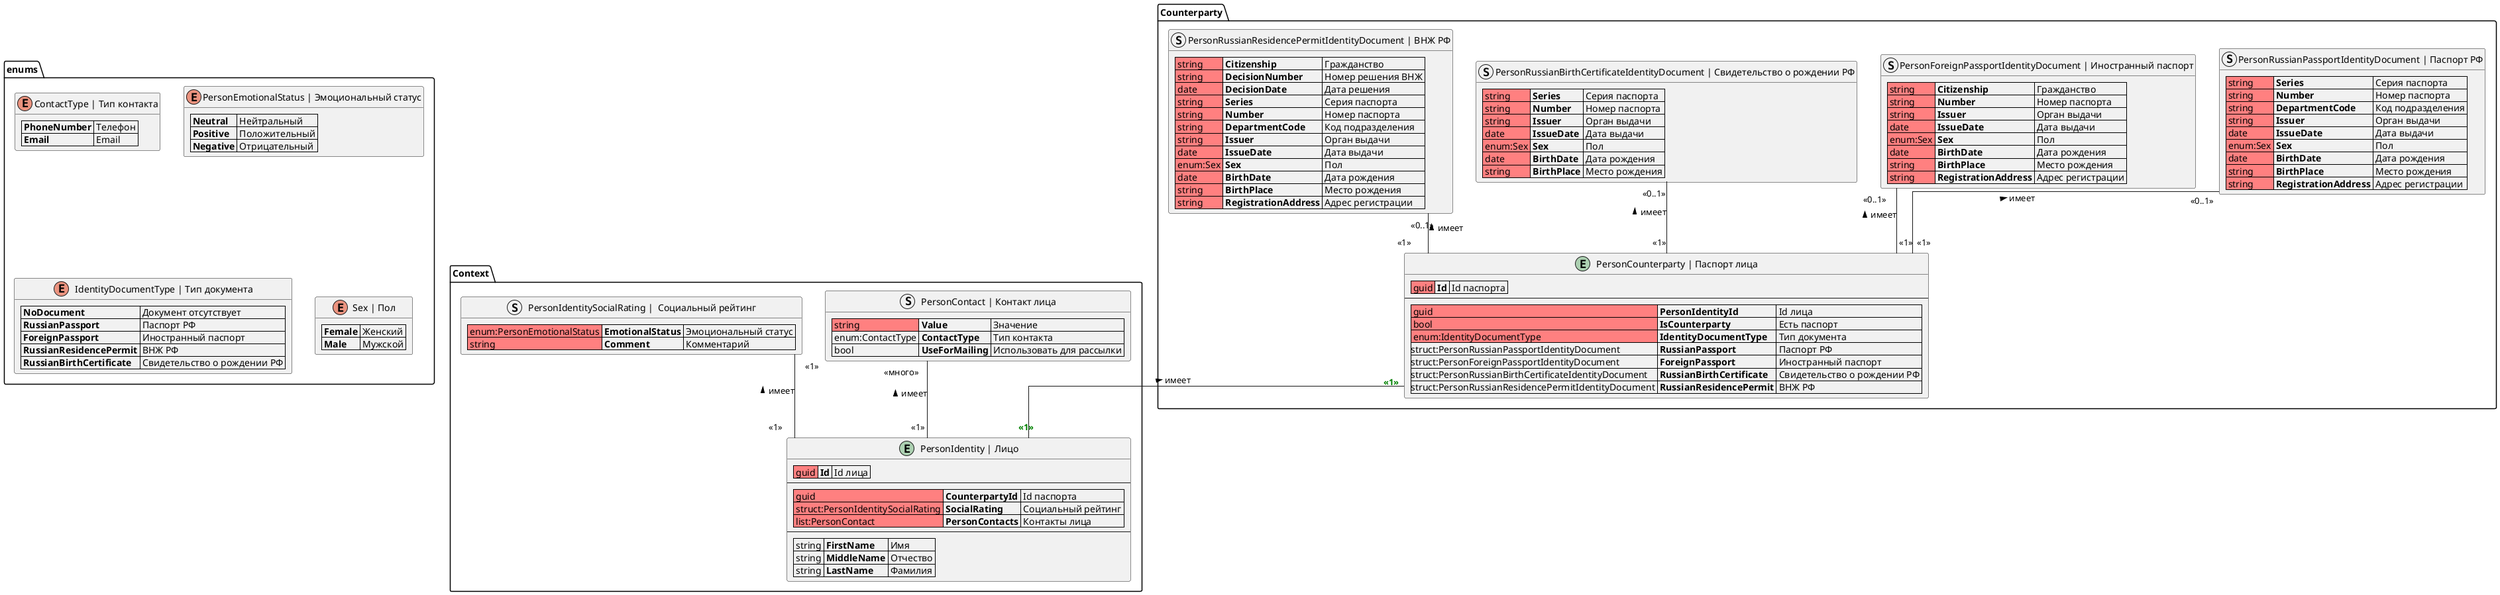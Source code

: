 @startuml

skinparam linetype ortho

package Context
{
    !startsub Main
    entity "PersonIdentity | Лицо" as PersonIdentity {
        |<#FF8080> guid |= Id | Id лица |
        --
        |<#FF8080> guid |= CounterpartyId | Id паспорта |
        |<#FF8080> struct:PersonIdentitySocialRating |= SocialRating | Социальный рейтинг |
        |<#FF8080> list:PersonContact |= PersonContacts | Контакты лица |
        --
        | string |= FirstName | Имя |
        | string |= MiddleName | Отчество |
        | string |= LastName | Фамилия |
    }
    !endsub

    struct "PersonContact | Контакт лица" as PersonContact {
        |<#FF8080> string |= Value | Значение |
        | enum:ContactType |= ContactType | Тип контакта |
        | bool |= UseForMailing | Использовать для рассылки |
    }

    struct "PersonIdentitySocialRating |  Социальный рейтинг" as PersonIdentitySocialRating {
        |<#FF8080> enum:PersonEmotionalStatus |= EmotionalStatus | Эмоциональный статус |
        |<#FF8080> string |= Comment | Комментарий |
    }
}

package Counterparty
{
    entity "PersonCounterparty | Паспорт лица" as PersonCounterparty {
        |<#FF8080> guid |= Id | Id паспорта |
        --
        |<#FF8080> guid |= PersonIdentityId | Id лица |
        |<#FF8080> bool |= IsCounterparty | Есть паспорт |
        |<#FF8080> enum:IdentityDocumentType |= IdentityDocumentType | Тип документа |
        |struct:PersonRussianPassportIdentityDocument |= RussianPassport | Паспорт РФ |
        |struct:PersonForeignPassportIdentityDocument |= ForeignPassport | Иностранный паспорт |
        |struct:PersonRussianBirthCertificateIdentityDocument |= RussianBirthCertificate | Свидетельство о рождении РФ |
        |struct:PersonRussianResidencePermitIdentityDocument |= RussianResidencePermit | ВНЖ РФ |
    }


    struct "PersonRussianPassportIdentityDocument | Паспорт РФ" as PersonRussianPassportIdentityDocument
    {
        |<#FF8080> string |= Series | Серия паспорта |
        |<#FF8080> string |= Number | Номер паспорта |
        |<#FF8080> string |= DepartmentCode | Код подразделения |
        |<#FF8080> string |= Issuer | Орган выдачи |
        |<#FF8080> date |= IssueDate | Дата выдачи |
        |<#FF8080> enum:Sex |= Sex | Пол |
        |<#FF8080> date |= BirthDate | Дата рождения |
        |<#FF8080> string |= BirthPlace | Место рождения |
        |<#FF8080> string |= RegistrationAddress | Адрес регистрации |
    }

    struct "PersonForeignPassportIdentityDocument | Иностранный паспорт" as PersonForeignPassportIdentityDocument
    {
        |<#FF8080> string |= Citizenship | Гражданство |
        |<#FF8080> string |= Number | Номер паспорта |
        |<#FF8080> string |= Issuer | Орган выдачи |
        |<#FF8080> date |= IssueDate | Дата выдачи |
        |<#FF8080> enum:Sex |= Sex | Пол |
        |<#FF8080> date |= BirthDate | Дата рождения |
        |<#FF8080> string |= BirthPlace | Место рождения |
        |<#FF8080> string |= RegistrationAddress | Адрес регистрации |
    }

    struct "PersonRussianBirthCertificateIdentityDocument | Свидетельство о рождении РФ" as PersonRussianBirthCertificateIdentityDocument
    {
        |<#FF8080> string |= Series | Серия паспорта |
        |<#FF8080> string |= Number | Номер паспорта |
        |<#FF8080> string |= Issuer | Орган выдачи |
        |<#FF8080> date |= IssueDate | Дата выдачи |
        |<#FF8080> enum:Sex |= Sex | Пол |
        |<#FF8080> date |= BirthDate | Дата рождения |
        |<#FF8080> string |= BirthPlace | Место рождения |
    }

    struct "PersonRussianResidencePermitIdentityDocument | ВНЖ РФ" as PersonRussianResidencePermitIdentityDocument
    {
        |<#FF8080> string |= Citizenship | Гражданство |
        |<#FF8080> string |= DecisionNumber | Номер решения ВНЖ |
        |<#FF8080> date |= DecisionDate | Дата решения |
        |<#FF8080> string |= Series | Серия паспорта |
        |<#FF8080> string |= Number | Номер паспорта |
        |<#FF8080> string |= DepartmentCode | Код подразделения |
        |<#FF8080> string |= Issuer | Орган выдачи |
        |<#FF8080> date |= IssueDate | Дата выдачи |
        |<#FF8080> enum:Sex |= Sex | Пол |
        |<#FF8080> date |= BirthDate | Дата рождения |
        |<#FF8080> string |= BirthPlace | Место рождения |
        |<#FF8080> string |= RegistrationAddress | Адрес регистрации |
    }
}

package enums 
{
    enum "ContactType | Тип контакта" as ContactType {
        |= PhoneNumber | Телефон |
        |= Email | Email |
    }

    enum "PersonEmotionalStatus | Эмоциональный статус" as PersonEmotionalStatus {
        |= Neutral | Нейтральный |
        |= Positive | Положительный |
        |= Negative | Отрицательный |
    }

    enum "IdentityDocumentType | Тип документа" as IdentityDocumentType {
        |= NoDocument | Документ отсутствует |
        |= RussianPassport | Паспорт РФ |
        |= ForeignPassport | Иностранный паспорт |
        |= RussianResidencePermit | ВНЖ РФ |
        |= RussianBirthCertificate | Свидетельство о рождении РФ |
    }

    enum "Sex | Пол" as Sex {
        |= Female | Женский |
        |= Male | Мужской |
    }
}

PersonContact "<<много>>" -- "<<1>>" PersonIdentity : < имеет
PersonIdentitySocialRating "<<1>>" -- "<<1>>" PersonIdentity : < имеет
PersonCounterparty "**<color green><<1>></color>**" -- "**<color green><<1>></color>**" PersonIdentity : < имеет
PersonRussianPassportIdentityDocument "<<0..1>>" -- "<<1>>" PersonCounterparty : < имеет
PersonForeignPassportIdentityDocument "<<0..1>>" -- "<<1>>" PersonCounterparty : < имеет
PersonRussianBirthCertificateIdentityDocument "<<0..1>>" -- "<<1>>" PersonCounterparty : < имеет
PersonRussianResidencePermitIdentityDocument "<<0..1>>" -- "<<1>>" PersonCounterparty : < имеет

@enduml